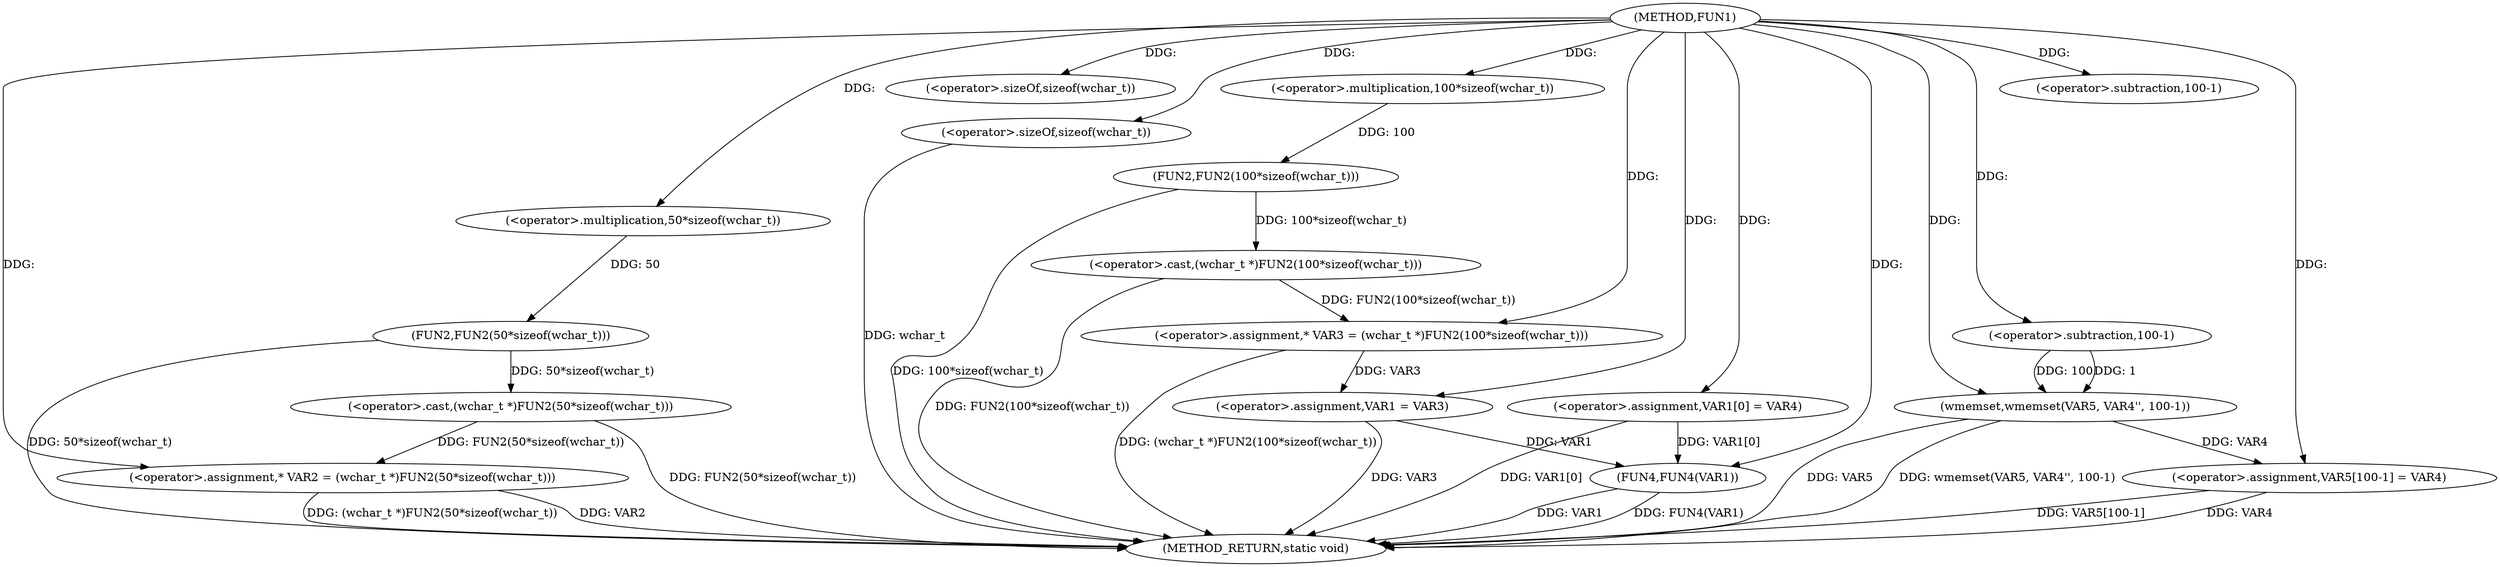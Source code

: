 digraph FUN1 {  
"1000100" [label = "(METHOD,FUN1)" ]
"1000148" [label = "(METHOD_RETURN,static void)" ]
"1000104" [label = "(<operator>.assignment,* VAR2 = (wchar_t *)FUN2(50*sizeof(wchar_t)))" ]
"1000106" [label = "(<operator>.cast,(wchar_t *)FUN2(50*sizeof(wchar_t)))" ]
"1000108" [label = "(FUN2,FUN2(50*sizeof(wchar_t)))" ]
"1000109" [label = "(<operator>.multiplication,50*sizeof(wchar_t))" ]
"1000111" [label = "(<operator>.sizeOf,sizeof(wchar_t))" ]
"1000114" [label = "(<operator>.assignment,* VAR3 = (wchar_t *)FUN2(100*sizeof(wchar_t)))" ]
"1000116" [label = "(<operator>.cast,(wchar_t *)FUN2(100*sizeof(wchar_t)))" ]
"1000118" [label = "(FUN2,FUN2(100*sizeof(wchar_t)))" ]
"1000119" [label = "(<operator>.multiplication,100*sizeof(wchar_t))" ]
"1000121" [label = "(<operator>.sizeOf,sizeof(wchar_t))" ]
"1000123" [label = "(<operator>.assignment,VAR1 = VAR3)" ]
"1000126" [label = "(<operator>.assignment,VAR1[0] = VAR4)" ]
"1000133" [label = "(wmemset,wmemset(VAR5, VAR4'', 100-1))" ]
"1000136" [label = "(<operator>.subtraction,100-1)" ]
"1000139" [label = "(<operator>.assignment,VAR5[100-1] = VAR4)" ]
"1000142" [label = "(<operator>.subtraction,100-1)" ]
"1000146" [label = "(FUN4,FUN4(VAR1))" ]
  "1000123" -> "1000148"  [ label = "DDG: VAR3"] 
  "1000106" -> "1000148"  [ label = "DDG: FUN2(50*sizeof(wchar_t))"] 
  "1000104" -> "1000148"  [ label = "DDG: VAR2"] 
  "1000139" -> "1000148"  [ label = "DDG: VAR5[100-1]"] 
  "1000133" -> "1000148"  [ label = "DDG: VAR5"] 
  "1000126" -> "1000148"  [ label = "DDG: VAR1[0]"] 
  "1000116" -> "1000148"  [ label = "DDG: FUN2(100*sizeof(wchar_t))"] 
  "1000133" -> "1000148"  [ label = "DDG: wmemset(VAR5, VAR4'', 100-1)"] 
  "1000118" -> "1000148"  [ label = "DDG: 100*sizeof(wchar_t)"] 
  "1000146" -> "1000148"  [ label = "DDG: FUN4(VAR1)"] 
  "1000121" -> "1000148"  [ label = "DDG: wchar_t"] 
  "1000139" -> "1000148"  [ label = "DDG: VAR4"] 
  "1000146" -> "1000148"  [ label = "DDG: VAR1"] 
  "1000114" -> "1000148"  [ label = "DDG: (wchar_t *)FUN2(100*sizeof(wchar_t))"] 
  "1000104" -> "1000148"  [ label = "DDG: (wchar_t *)FUN2(50*sizeof(wchar_t))"] 
  "1000108" -> "1000148"  [ label = "DDG: 50*sizeof(wchar_t)"] 
  "1000106" -> "1000104"  [ label = "DDG: FUN2(50*sizeof(wchar_t))"] 
  "1000100" -> "1000104"  [ label = "DDG: "] 
  "1000108" -> "1000106"  [ label = "DDG: 50*sizeof(wchar_t)"] 
  "1000109" -> "1000108"  [ label = "DDG: 50"] 
  "1000100" -> "1000109"  [ label = "DDG: "] 
  "1000100" -> "1000111"  [ label = "DDG: "] 
  "1000116" -> "1000114"  [ label = "DDG: FUN2(100*sizeof(wchar_t))"] 
  "1000100" -> "1000114"  [ label = "DDG: "] 
  "1000118" -> "1000116"  [ label = "DDG: 100*sizeof(wchar_t)"] 
  "1000119" -> "1000118"  [ label = "DDG: 100"] 
  "1000100" -> "1000119"  [ label = "DDG: "] 
  "1000100" -> "1000121"  [ label = "DDG: "] 
  "1000114" -> "1000123"  [ label = "DDG: VAR3"] 
  "1000100" -> "1000123"  [ label = "DDG: "] 
  "1000100" -> "1000126"  [ label = "DDG: "] 
  "1000100" -> "1000133"  [ label = "DDG: "] 
  "1000136" -> "1000133"  [ label = "DDG: 100"] 
  "1000136" -> "1000133"  [ label = "DDG: 1"] 
  "1000100" -> "1000136"  [ label = "DDG: "] 
  "1000133" -> "1000139"  [ label = "DDG: VAR4"] 
  "1000100" -> "1000139"  [ label = "DDG: "] 
  "1000100" -> "1000142"  [ label = "DDG: "] 
  "1000126" -> "1000146"  [ label = "DDG: VAR1[0]"] 
  "1000123" -> "1000146"  [ label = "DDG: VAR1"] 
  "1000100" -> "1000146"  [ label = "DDG: "] 
}
